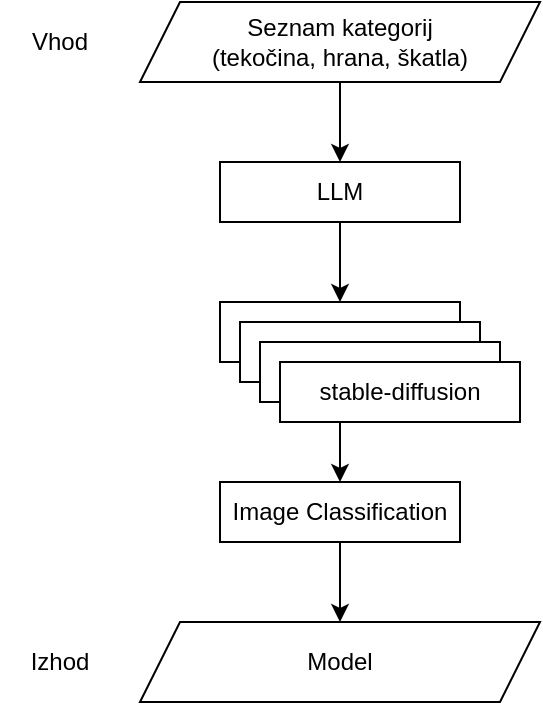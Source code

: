 <mxfile version="24.2.2" type="device">
  <diagram name="Page-1" id="ykhGiU7fGfvC2RLxEQsv">
    <mxGraphModel dx="339" dy="639" grid="1" gridSize="10" guides="1" tooltips="1" connect="1" arrows="1" fold="1" page="1" pageScale="1" pageWidth="850" pageHeight="1100" math="0" shadow="0">
      <root>
        <mxCell id="0" />
        <mxCell id="1" parent="0" />
        <mxCell id="QNZhCxuGhtchbmdTFc9o-14" style="edgeStyle=orthogonalEdgeStyle;rounded=0;orthogonalLoop=1;jettySize=auto;html=1;entryX=0.5;entryY=0;entryDx=0;entryDy=0;" edge="1" parent="1" source="QNZhCxuGhtchbmdTFc9o-2" target="QNZhCxuGhtchbmdTFc9o-6">
          <mxGeometry relative="1" as="geometry" />
        </mxCell>
        <mxCell id="QNZhCxuGhtchbmdTFc9o-13" style="edgeStyle=orthogonalEdgeStyle;rounded=0;orthogonalLoop=1;jettySize=auto;html=1;exitX=0.5;exitY=1;exitDx=0;exitDy=0;" edge="1" parent="1" source="QNZhCxuGhtchbmdTFc9o-1" target="QNZhCxuGhtchbmdTFc9o-2">
          <mxGeometry relative="1" as="geometry" />
        </mxCell>
        <mxCell id="QNZhCxuGhtchbmdTFc9o-1" value="LLM" style="rounded=0;whiteSpace=wrap;html=1;" vertex="1" parent="1">
          <mxGeometry x="360" y="210" width="120" height="30" as="geometry" />
        </mxCell>
        <mxCell id="QNZhCxuGhtchbmdTFc9o-2" value="stable-diffusion" style="rounded=0;whiteSpace=wrap;html=1;" vertex="1" parent="1">
          <mxGeometry x="360" y="280" width="120" height="30" as="geometry" />
        </mxCell>
        <mxCell id="QNZhCxuGhtchbmdTFc9o-3" value="stable-diffusion" style="rounded=0;whiteSpace=wrap;html=1;" vertex="1" parent="1">
          <mxGeometry x="370" y="290" width="120" height="30" as="geometry" />
        </mxCell>
        <mxCell id="QNZhCxuGhtchbmdTFc9o-4" value="stable-diffusion" style="rounded=0;whiteSpace=wrap;html=1;" vertex="1" parent="1">
          <mxGeometry x="380" y="300" width="120" height="30" as="geometry" />
        </mxCell>
        <mxCell id="QNZhCxuGhtchbmdTFc9o-5" value="stable-diffusion" style="rounded=0;whiteSpace=wrap;html=1;" vertex="1" parent="1">
          <mxGeometry x="390" y="310" width="120" height="30" as="geometry" />
        </mxCell>
        <mxCell id="QNZhCxuGhtchbmdTFc9o-15" style="edgeStyle=orthogonalEdgeStyle;rounded=0;orthogonalLoop=1;jettySize=auto;html=1;exitX=0.5;exitY=1;exitDx=0;exitDy=0;" edge="1" parent="1" source="QNZhCxuGhtchbmdTFc9o-6" target="QNZhCxuGhtchbmdTFc9o-8">
          <mxGeometry relative="1" as="geometry" />
        </mxCell>
        <mxCell id="QNZhCxuGhtchbmdTFc9o-6" value="Image Classification" style="rounded=0;whiteSpace=wrap;html=1;" vertex="1" parent="1">
          <mxGeometry x="360" y="370" width="120" height="30" as="geometry" />
        </mxCell>
        <mxCell id="QNZhCxuGhtchbmdTFc9o-12" style="edgeStyle=orthogonalEdgeStyle;rounded=0;orthogonalLoop=1;jettySize=auto;html=1;exitX=0.5;exitY=1;exitDx=0;exitDy=0;" edge="1" parent="1" source="QNZhCxuGhtchbmdTFc9o-7" target="QNZhCxuGhtchbmdTFc9o-1">
          <mxGeometry relative="1" as="geometry" />
        </mxCell>
        <mxCell id="QNZhCxuGhtchbmdTFc9o-7" value="Seznam kategorij&lt;div&gt;(tekočina, hrana, škatla)&lt;/div&gt;" style="shape=parallelogram;perimeter=parallelogramPerimeter;whiteSpace=wrap;html=1;fixedSize=1;" vertex="1" parent="1">
          <mxGeometry x="320" y="130" width="200" height="40" as="geometry" />
        </mxCell>
        <mxCell id="QNZhCxuGhtchbmdTFc9o-8" value="Model" style="shape=parallelogram;perimeter=parallelogramPerimeter;whiteSpace=wrap;html=1;fixedSize=1;" vertex="1" parent="1">
          <mxGeometry x="320" y="440" width="200" height="40" as="geometry" />
        </mxCell>
        <mxCell id="QNZhCxuGhtchbmdTFc9o-9" value="Vhod" style="text;html=1;align=center;verticalAlign=middle;whiteSpace=wrap;rounded=0;" vertex="1" parent="1">
          <mxGeometry x="250" y="135" width="60" height="30" as="geometry" />
        </mxCell>
        <mxCell id="QNZhCxuGhtchbmdTFc9o-11" value="Izhod" style="text;html=1;align=center;verticalAlign=middle;whiteSpace=wrap;rounded=0;" vertex="1" parent="1">
          <mxGeometry x="250" y="445" width="60" height="30" as="geometry" />
        </mxCell>
      </root>
    </mxGraphModel>
  </diagram>
</mxfile>
